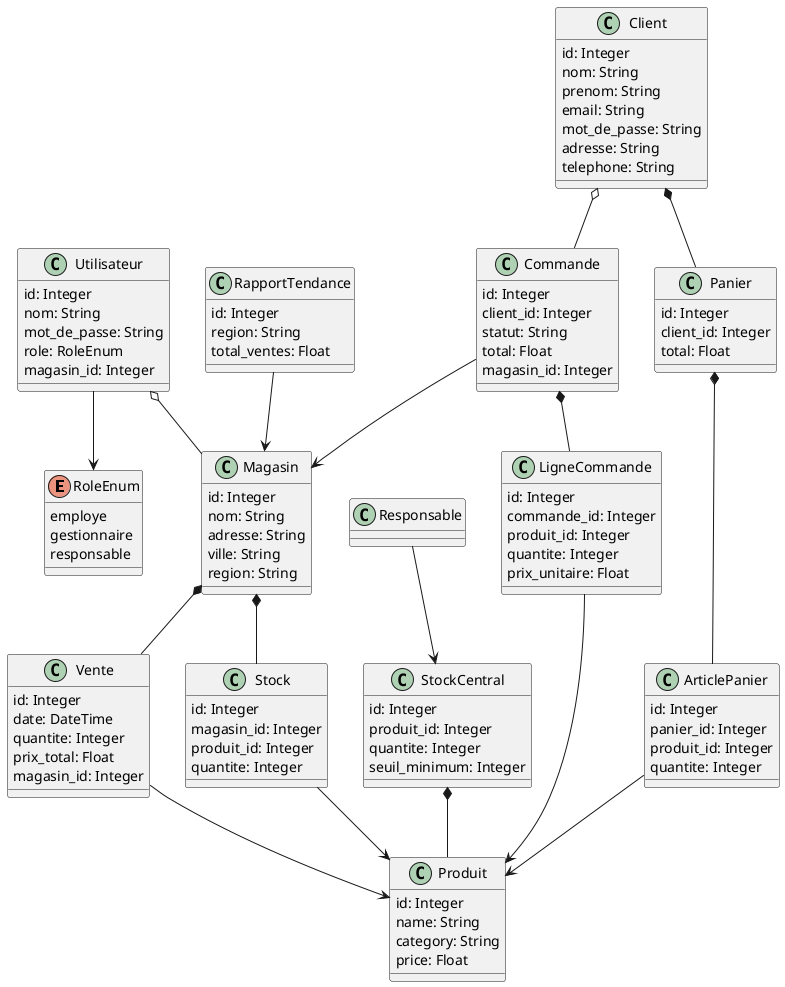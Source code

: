 @startuml

enum RoleEnum {
  employe
  gestionnaire
  responsable
}

class Magasin {
  id: Integer
  nom: String
  adresse: String
  ville: String
  region: String
}

class Utilisateur {
  id: Integer
  nom: String
  mot_de_passe: String
  role: RoleEnum
  magasin_id: Integer
}

class Client {
  id: Integer
  nom: String
  prenom: String
  email: String
  mot_de_passe: String
  adresse: String
  telephone: String
}

class Produit {
  id: Integer
  name: String
  category: String
  price: Float
}

class Stock {
  id: Integer
  magasin_id: Integer
  produit_id: Integer
  quantite: Integer
}

class StockCentral {
  id: Integer
  produit_id: Integer
  quantite: Integer
  seuil_minimum: Integer
}

class Panier {
  id: Integer
  client_id: Integer
  total: Float
}

class ArticlePanier {
  id: Integer
  panier_id: Integer
  produit_id: Integer
  quantite: Integer
}

class Commande {
  id: Integer
  client_id: Integer
  statut: String
  total: Float
  magasin_id: Integer
}

class LigneCommande {
  id: Integer
  commande_id: Integer
  produit_id: Integer
  quantite: Integer
  prix_unitaire: Float
}

class Vente {
  id: Integer
  date: DateTime
  quantite: Integer
  prix_total: Float
  magasin_id: Integer
}

class RapportTendance {
  id: Integer
  region: String
  total_ventes: Float
}


Utilisateur o-- Magasin
Utilisateur --> RoleEnum

Magasin *-- Stock
Stock --> Produit

Magasin *-- Vente
Vente --> Produit

StockCentral *-- Produit
Responsable --> StockCentral

Client *-- Panier
Panier *-- ArticlePanier
ArticlePanier --> Produit

Client o-- Commande
Commande *-- LigneCommande
LigneCommande --> Produit

Commande --> Magasin

RapportTendance --> Magasin

@enduml
